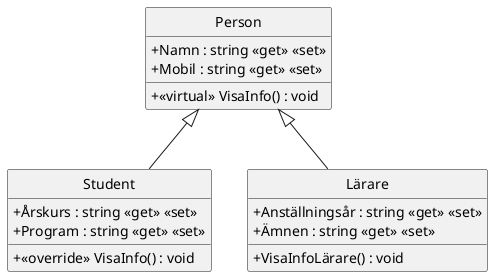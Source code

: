 @startuml
skinparam classAttributeIconSize 0
skinparam Monochrome true
hide circle
class Person {
    + Namn : string <<get>> <<set>>
    + Mobil : string <<get>> <<set>>
    + <<virtual>> VisaInfo() : void
}
class Student {
    + Årskurs : string <<get>> <<set>>
    + Program : string <<get>> <<set>>
    + <<override>> VisaInfo() : void
}
class Lärare {
    + Anställningsår : string <<get>> <<set>>
    + Ämnen : string <<get>> <<set>>
    + VisaInfoLärare() : void
}

Person <|-- Student
Person <|-- Lärare
@enduml
